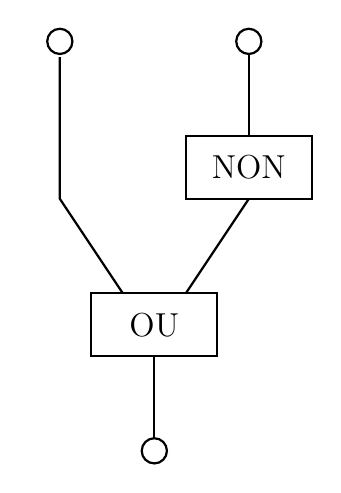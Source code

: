 \def\allume{
\draw[thick,draw,fill=white]  (0,0) circle (0.2); 
 \foreach \i in {0,30,...,330}{
  \draw[thick] (\i:0.25)--(\i:0.4);
 }
}
\def\eteint{
\draw[thick,draw,fill=white]  (0,0) circle (0.2); 
\draw[thick,draw,fill=white]  (0,0)--+(45:0.2)--+(45:-0.2); 
\draw[thick,draw,fill=white]  (0,0)--+(-45:0.2)--+(-45:-0.2); 
}
\begin{tikzpicture}[scale=0.8]


% NON
\begin{scope}[xshift=1.5cm]
\draw[thick] (0,0) rectangle (2,1);
\node  at (1,0.5)  {\large NON};

\draw[thick] (1,1)--++(0,1.5);

\draw[thick,draw,fill=white]  (1,2.5) circle (0.2); 


\end{scope}

% OU
\begin{scope}[yshift=-2.5cm]
\draw[thick] (0,0) rectangle (2,1);
\node  at (1,0.5)  {\large OU};


\draw[thick] (0.5,1)--++(-1,1.5)--++(0,2.25);
\draw[thick] (1.5,1)--++(1,1.5);
\draw[thick] (1,0)--++(0,-1.5);

\draw[thick,draw,fill=white]  (-0.5,5) circle (0.2); 
\draw[thick,draw,fill=white]  (1,-1.5) circle (0.2); 

\end{scope}


\end{tikzpicture}